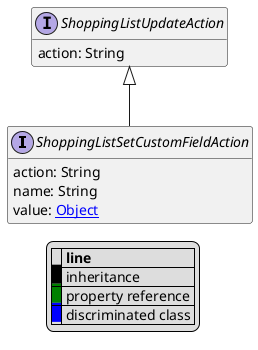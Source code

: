 @startuml

hide empty fields
hide empty methods
legend
|= |= line |
|<back:black>   </back>| inheritance |
|<back:green>   </back>| property reference |
|<back:blue>   </back>| discriminated class |
endlegend
interface ShoppingListSetCustomFieldAction [[ShoppingListSetCustomFieldAction.svg]] extends ShoppingListUpdateAction {
    action: String
    name: String
    value: [[Object.svg Object]]
}
interface ShoppingListUpdateAction [[ShoppingListUpdateAction.svg]]  {
    action: String
}





@enduml
